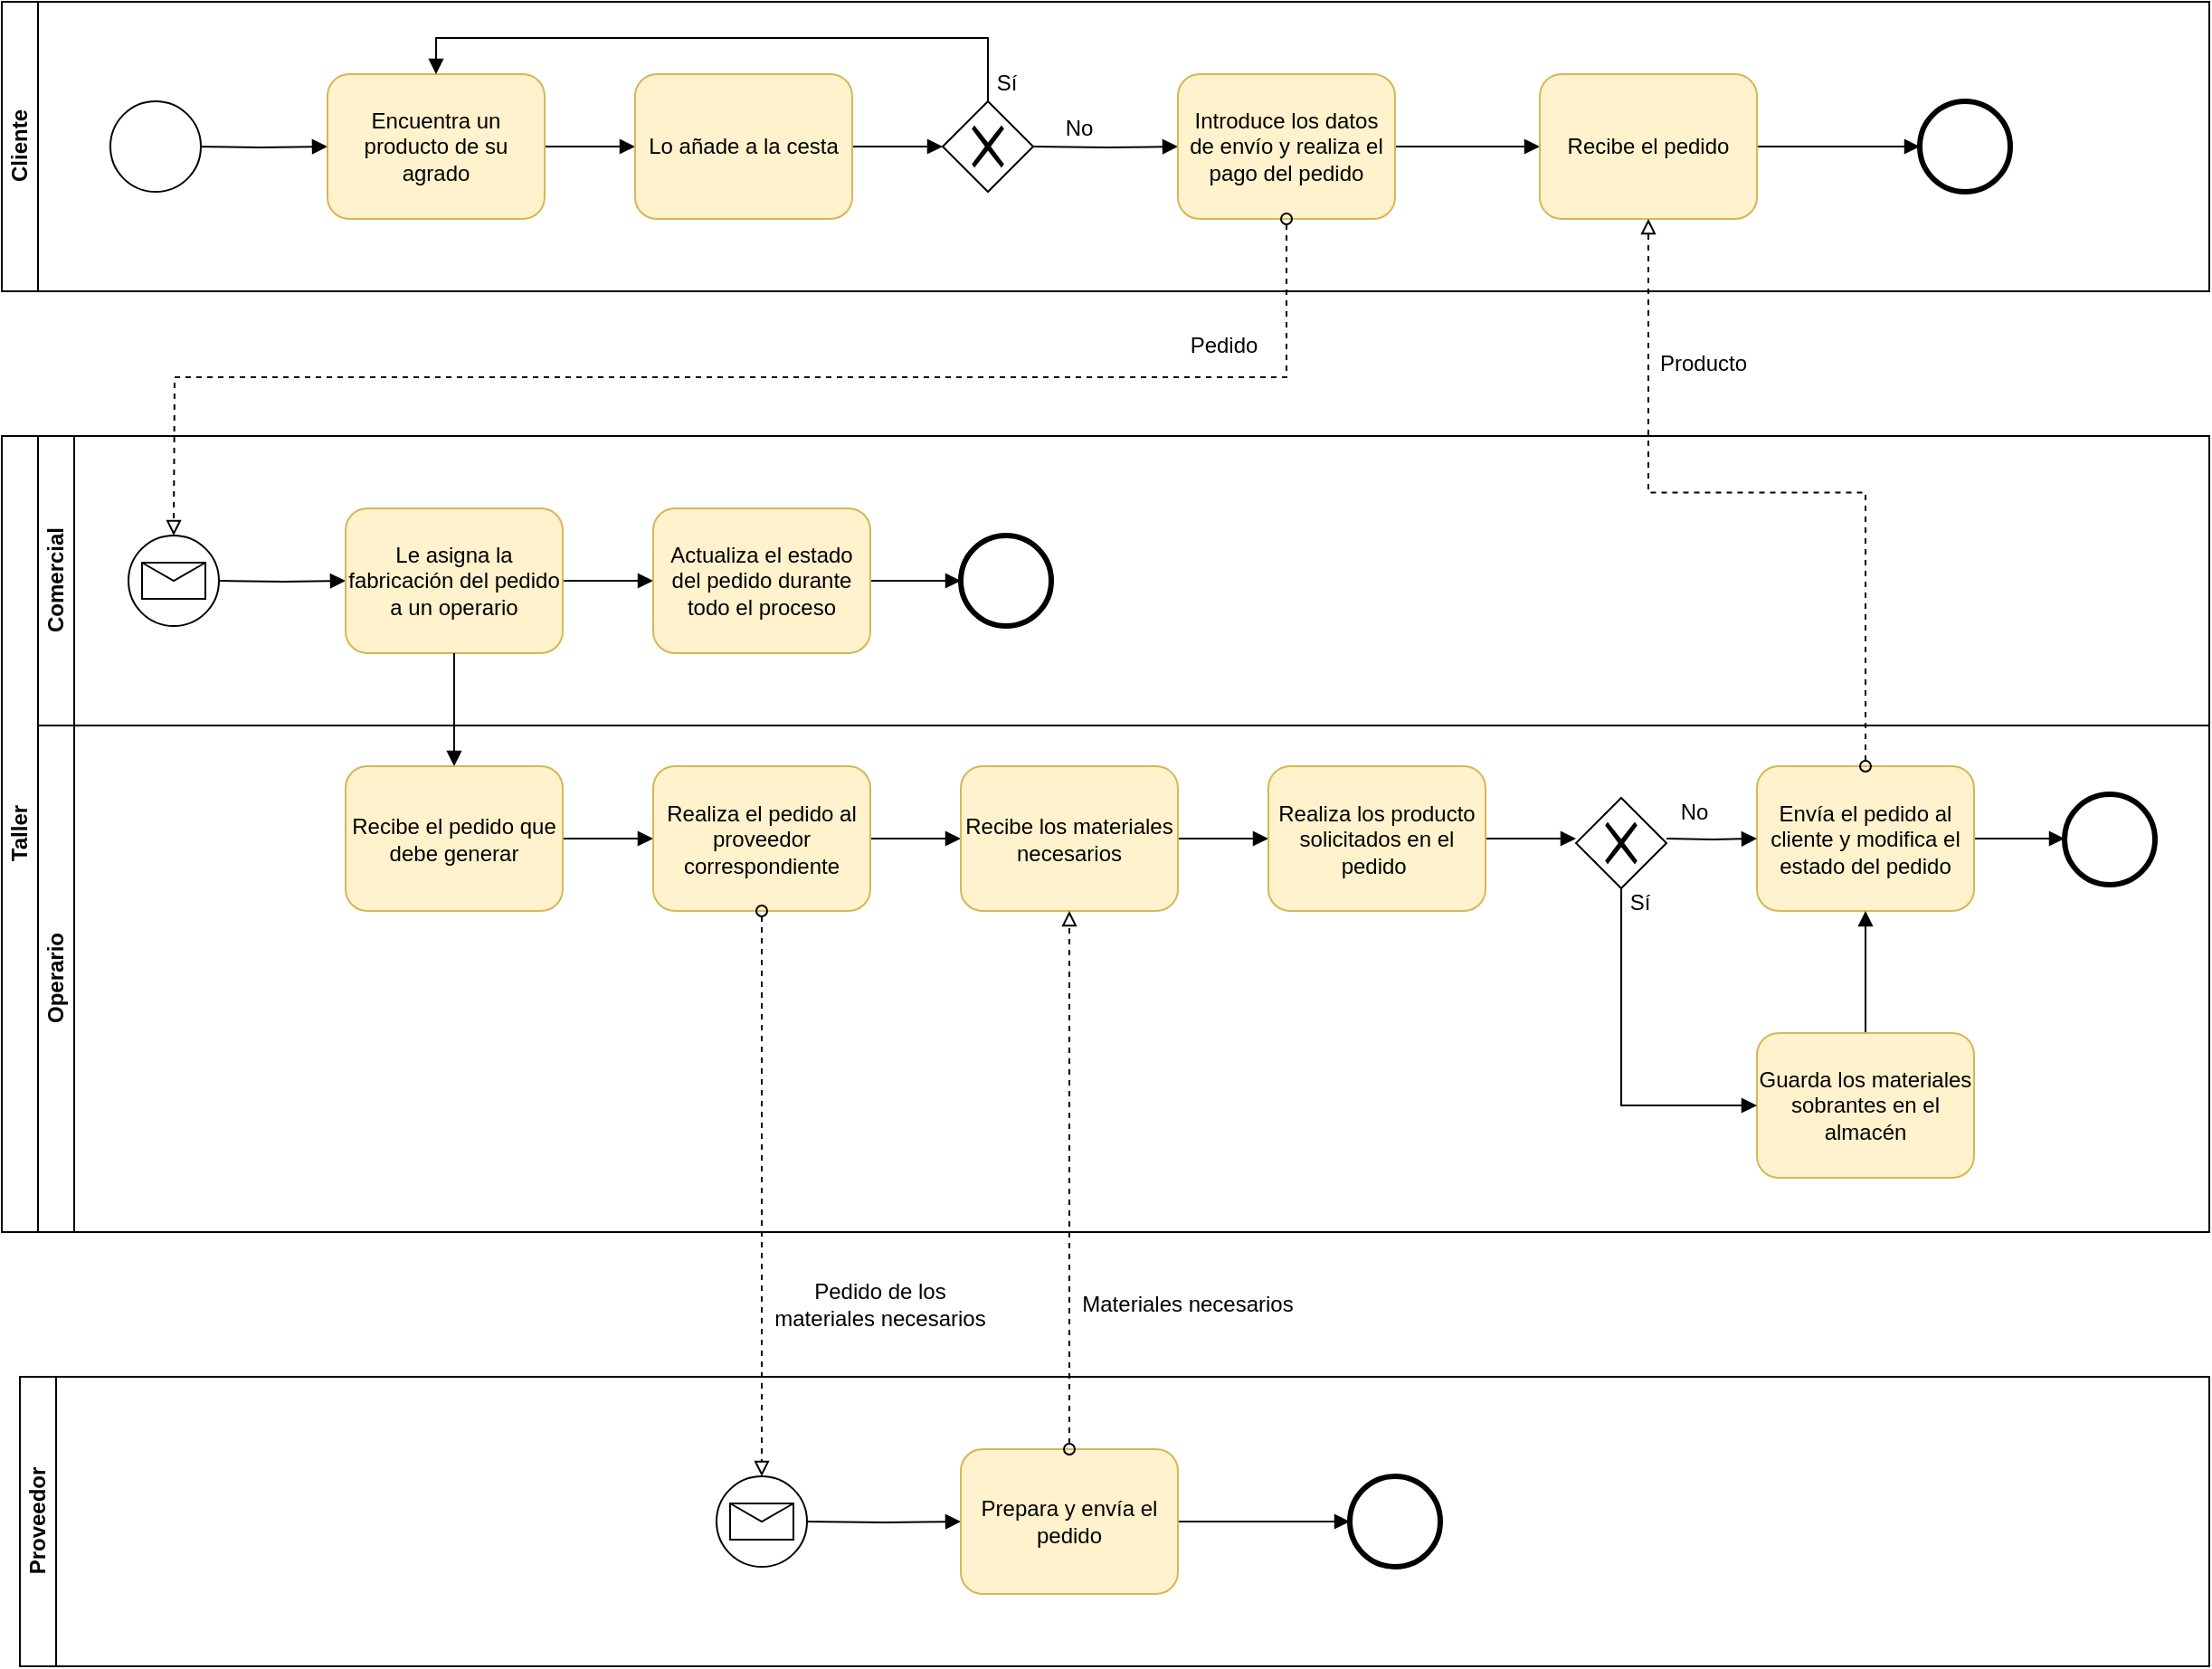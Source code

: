 <mxfile version="13.9.2" type="device"><diagram id="w4eCD6tEJIgjpthErxA5" name="Page-1"><mxGraphModel dx="2031" dy="1061" grid="1" gridSize="10" guides="1" tooltips="1" connect="1" arrows="1" fold="1" page="1" pageScale="1" pageWidth="827" pageHeight="1169" math="0" shadow="0"><root><mxCell id="0"/><mxCell id="1" parent="0"/><mxCell id="1DwKdxyiWncVUA9AZRH3-2" value="Cliente" style="swimlane;html=1;horizontal=0;startSize=20;" parent="1" vertex="1"><mxGeometry x="40" y="40" width="1220" height="160" as="geometry"/></mxCell><mxCell id="1DwKdxyiWncVUA9AZRH3-5" style="edgeStyle=orthogonalEdgeStyle;rounded=0;orthogonalLoop=1;jettySize=auto;html=1;exitX=1;exitY=0.5;exitDx=0;exitDy=0;entryX=0;entryY=0.5;entryDx=0;entryDy=0;endArrow=block;endFill=1;" parent="1DwKdxyiWncVUA9AZRH3-2" target="1DwKdxyiWncVUA9AZRH3-4" edge="1"><mxGeometry relative="1" as="geometry"><mxPoint x="105" y="80" as="sourcePoint"/></mxGeometry></mxCell><mxCell id="1DwKdxyiWncVUA9AZRH3-7" style="edgeStyle=orthogonalEdgeStyle;rounded=0;orthogonalLoop=1;jettySize=auto;html=1;exitX=1;exitY=0.5;exitDx=0;exitDy=0;entryX=0;entryY=0.5;entryDx=0;entryDy=0;endArrow=block;endFill=1;" parent="1DwKdxyiWncVUA9AZRH3-2" source="1DwKdxyiWncVUA9AZRH3-4" target="1DwKdxyiWncVUA9AZRH3-6" edge="1"><mxGeometry relative="1" as="geometry"/></mxCell><mxCell id="1DwKdxyiWncVUA9AZRH3-4" value="Encuentra un producto de su agrado" style="shape=ext;rounded=1;html=1;whiteSpace=wrap;fillColor=#fff2cc;strokeColor=#d6b656;" parent="1DwKdxyiWncVUA9AZRH3-2" vertex="1"><mxGeometry x="180" y="40" width="120" height="80" as="geometry"/></mxCell><mxCell id="1DwKdxyiWncVUA9AZRH3-11" style="edgeStyle=orthogonalEdgeStyle;rounded=0;orthogonalLoop=1;jettySize=auto;html=1;exitX=1;exitY=0.5;exitDx=0;exitDy=0;entryX=0;entryY=0.5;entryDx=0;entryDy=0;endArrow=block;endFill=1;" parent="1DwKdxyiWncVUA9AZRH3-2" source="1DwKdxyiWncVUA9AZRH3-6" edge="1"><mxGeometry relative="1" as="geometry"><mxPoint x="520" y="80" as="targetPoint"/></mxGeometry></mxCell><mxCell id="1DwKdxyiWncVUA9AZRH3-6" value="Lo añade a la cesta" style="shape=ext;rounded=1;html=1;whiteSpace=wrap;fillColor=#fff2cc;strokeColor=#d6b656;" parent="1DwKdxyiWncVUA9AZRH3-2" vertex="1"><mxGeometry x="350" y="40" width="120" height="80" as="geometry"/></mxCell><mxCell id="1DwKdxyiWncVUA9AZRH3-9" style="edgeStyle=orthogonalEdgeStyle;rounded=0;orthogonalLoop=1;jettySize=auto;html=1;exitX=0.5;exitY=0;exitDx=0;exitDy=0;entryX=0.5;entryY=0;entryDx=0;entryDy=0;endArrow=block;endFill=1;" parent="1DwKdxyiWncVUA9AZRH3-2" source="z5OS3rkgXVBL79Bc8nVa-2" target="1DwKdxyiWncVUA9AZRH3-4" edge="1"><mxGeometry relative="1" as="geometry"><Array as="points"><mxPoint x="545" y="20"/><mxPoint x="240" y="20"/></Array><mxPoint x="545" y="55" as="sourcePoint"/></mxGeometry></mxCell><mxCell id="1DwKdxyiWncVUA9AZRH3-13" style="edgeStyle=orthogonalEdgeStyle;rounded=0;orthogonalLoop=1;jettySize=auto;html=1;exitX=1;exitY=0.5;exitDx=0;exitDy=0;entryX=0;entryY=0.5;entryDx=0;entryDy=0;endArrow=block;endFill=1;" parent="1DwKdxyiWncVUA9AZRH3-2" target="1DwKdxyiWncVUA9AZRH3-12" edge="1"><mxGeometry relative="1" as="geometry"><mxPoint x="570" y="80" as="sourcePoint"/></mxGeometry></mxCell><mxCell id="1DwKdxyiWncVUA9AZRH3-10" value="Sí" style="text;html=1;align=center;verticalAlign=middle;resizable=0;points=[];autosize=1;" parent="1DwKdxyiWncVUA9AZRH3-2" vertex="1"><mxGeometry x="540" y="35" width="30" height="20" as="geometry"/></mxCell><mxCell id="1DwKdxyiWncVUA9AZRH3-15" style="edgeStyle=orthogonalEdgeStyle;rounded=0;orthogonalLoop=1;jettySize=auto;html=1;exitX=1;exitY=0.5;exitDx=0;exitDy=0;entryX=0;entryY=0.5;entryDx=0;entryDy=0;endArrow=block;endFill=1;" parent="1DwKdxyiWncVUA9AZRH3-2" source="1DwKdxyiWncVUA9AZRH3-12" target="1DwKdxyiWncVUA9AZRH3-14" edge="1"><mxGeometry relative="1" as="geometry"/></mxCell><mxCell id="1DwKdxyiWncVUA9AZRH3-12" value="Introduce los datos de envío y realiza el pago del pedido" style="shape=ext;rounded=1;html=1;whiteSpace=wrap;fillColor=#fff2cc;strokeColor=#d6b656;" parent="1DwKdxyiWncVUA9AZRH3-2" vertex="1"><mxGeometry x="650" y="40" width="120" height="80" as="geometry"/></mxCell><mxCell id="1DwKdxyiWncVUA9AZRH3-17" style="edgeStyle=orthogonalEdgeStyle;rounded=0;orthogonalLoop=1;jettySize=auto;html=1;exitX=1;exitY=0.5;exitDx=0;exitDy=0;entryX=0;entryY=0.5;entryDx=0;entryDy=0;endArrow=block;endFill=1;" parent="1DwKdxyiWncVUA9AZRH3-2" source="1DwKdxyiWncVUA9AZRH3-14" edge="1"><mxGeometry relative="1" as="geometry"><mxPoint x="1060" y="80" as="targetPoint"/></mxGeometry></mxCell><mxCell id="1DwKdxyiWncVUA9AZRH3-14" value="Recibe el pedido" style="shape=ext;rounded=1;html=1;whiteSpace=wrap;fillColor=#fff2cc;strokeColor=#d6b656;" parent="1DwKdxyiWncVUA9AZRH3-2" vertex="1"><mxGeometry x="850" y="40" width="120" height="80" as="geometry"/></mxCell><mxCell id="1DwKdxyiWncVUA9AZRH3-33" value="No" style="text;html=1;align=center;verticalAlign=middle;resizable=0;points=[];autosize=1;" parent="1DwKdxyiWncVUA9AZRH3-2" vertex="1"><mxGeometry x="580" y="60" width="30" height="20" as="geometry"/></mxCell><mxCell id="z5OS3rkgXVBL79Bc8nVa-1" value="" style="shape=mxgraph.bpmn.shape;html=1;verticalLabelPosition=bottom;labelBackgroundColor=#ffffff;verticalAlign=top;align=center;perimeter=ellipsePerimeter;outlineConnect=0;outline=standard;symbol=general;" vertex="1" parent="1DwKdxyiWncVUA9AZRH3-2"><mxGeometry x="60" y="55" width="50" height="50" as="geometry"/></mxCell><mxCell id="z5OS3rkgXVBL79Bc8nVa-2" value="" style="shape=mxgraph.bpmn.shape;html=1;verticalLabelPosition=bottom;labelBackgroundColor=#ffffff;verticalAlign=top;align=center;perimeter=rhombusPerimeter;background=gateway;outlineConnect=0;outline=none;symbol=exclusiveGw;" vertex="1" parent="1DwKdxyiWncVUA9AZRH3-2"><mxGeometry x="520" y="55" width="50" height="50" as="geometry"/></mxCell><mxCell id="z5OS3rkgXVBL79Bc8nVa-3" value="" style="shape=mxgraph.bpmn.shape;html=1;verticalLabelPosition=bottom;labelBackgroundColor=#ffffff;verticalAlign=top;align=center;perimeter=ellipsePerimeter;outlineConnect=0;outline=end;symbol=general;" vertex="1" parent="1DwKdxyiWncVUA9AZRH3-2"><mxGeometry x="1060" y="55" width="50" height="50" as="geometry"/></mxCell><mxCell id="1DwKdxyiWncVUA9AZRH3-19" value="Taller" style="swimlane;html=1;childLayout=stackLayout;resizeParent=1;resizeParentMax=0;horizontal=0;startSize=20;horizontalStack=0;" parent="1" vertex="1"><mxGeometry x="40" y="280" width="1220" height="440" as="geometry"/></mxCell><mxCell id="1DwKdxyiWncVUA9AZRH3-20" value="Comercial" style="swimlane;html=1;startSize=20;horizontal=0;" parent="1DwKdxyiWncVUA9AZRH3-19" vertex="1"><mxGeometry x="20" width="1200" height="160" as="geometry"/></mxCell><mxCell id="1DwKdxyiWncVUA9AZRH3-27" style="edgeStyle=orthogonalEdgeStyle;rounded=0;orthogonalLoop=1;jettySize=auto;html=1;exitX=1;exitY=0.5;exitDx=0;exitDy=0;entryX=0;entryY=0.5;entryDx=0;entryDy=0;endArrow=block;endFill=1;" parent="1DwKdxyiWncVUA9AZRH3-20" target="1DwKdxyiWncVUA9AZRH3-26" edge="1"><mxGeometry relative="1" as="geometry"><mxPoint x="100" y="80" as="sourcePoint"/></mxGeometry></mxCell><mxCell id="1DwKdxyiWncVUA9AZRH3-29" style="edgeStyle=orthogonalEdgeStyle;rounded=0;orthogonalLoop=1;jettySize=auto;html=1;exitX=1;exitY=0.5;exitDx=0;exitDy=0;entryX=0;entryY=0.5;entryDx=0;entryDy=0;endArrow=block;endFill=1;" parent="1DwKdxyiWncVUA9AZRH3-20" source="1DwKdxyiWncVUA9AZRH3-26" target="1DwKdxyiWncVUA9AZRH3-28" edge="1"><mxGeometry relative="1" as="geometry"/></mxCell><mxCell id="1DwKdxyiWncVUA9AZRH3-26" value="Le asigna la fabricación del pedido a un operario" style="shape=ext;rounded=1;html=1;whiteSpace=wrap;fillColor=#fff2cc;strokeColor=#d6b656;" parent="1DwKdxyiWncVUA9AZRH3-20" vertex="1"><mxGeometry x="170" y="40" width="120" height="80" as="geometry"/></mxCell><mxCell id="1DwKdxyiWncVUA9AZRH3-31" style="edgeStyle=orthogonalEdgeStyle;rounded=0;orthogonalLoop=1;jettySize=auto;html=1;exitX=1;exitY=0.5;exitDx=0;exitDy=0;entryX=0;entryY=0.5;entryDx=0;entryDy=0;endArrow=block;endFill=1;" parent="1DwKdxyiWncVUA9AZRH3-20" source="1DwKdxyiWncVUA9AZRH3-28" edge="1"><mxGeometry relative="1" as="geometry"><mxPoint x="510" y="80" as="targetPoint"/></mxGeometry></mxCell><mxCell id="1DwKdxyiWncVUA9AZRH3-28" value="Actualiza el estado del pedido durante todo el proceso" style="shape=ext;rounded=1;html=1;whiteSpace=wrap;fillColor=#fff2cc;strokeColor=#d6b656;" parent="1DwKdxyiWncVUA9AZRH3-20" vertex="1"><mxGeometry x="340" y="40" width="120" height="80" as="geometry"/></mxCell><mxCell id="z5OS3rkgXVBL79Bc8nVa-4" value="" style="shape=mxgraph.bpmn.shape;html=1;verticalLabelPosition=bottom;labelBackgroundColor=#ffffff;verticalAlign=top;align=center;perimeter=ellipsePerimeter;outlineConnect=0;outline=standard;symbol=message;" vertex="1" parent="1DwKdxyiWncVUA9AZRH3-20"><mxGeometry x="50" y="55" width="50" height="50" as="geometry"/></mxCell><mxCell id="z5OS3rkgXVBL79Bc8nVa-5" value="" style="shape=mxgraph.bpmn.shape;html=1;verticalLabelPosition=bottom;labelBackgroundColor=#ffffff;verticalAlign=top;align=center;perimeter=ellipsePerimeter;outlineConnect=0;outline=end;symbol=general;" vertex="1" parent="1DwKdxyiWncVUA9AZRH3-20"><mxGeometry x="510" y="55" width="50" height="50" as="geometry"/></mxCell><mxCell id="1DwKdxyiWncVUA9AZRH3-47" style="edgeStyle=orthogonalEdgeStyle;rounded=0;orthogonalLoop=1;jettySize=auto;html=1;exitX=0.5;exitY=1;exitDx=0;exitDy=0;entryX=0.5;entryY=0;entryDx=0;entryDy=0;endArrow=block;endFill=1;" parent="1DwKdxyiWncVUA9AZRH3-19" source="1DwKdxyiWncVUA9AZRH3-26" target="1DwKdxyiWncVUA9AZRH3-32" edge="1"><mxGeometry relative="1" as="geometry"/></mxCell><mxCell id="1DwKdxyiWncVUA9AZRH3-21" value="Operario" style="swimlane;html=1;startSize=20;horizontal=0;" parent="1DwKdxyiWncVUA9AZRH3-19" vertex="1"><mxGeometry x="20" y="160" width="1200" height="280" as="geometry"/></mxCell><mxCell id="1DwKdxyiWncVUA9AZRH3-36" style="edgeStyle=orthogonalEdgeStyle;rounded=0;orthogonalLoop=1;jettySize=auto;html=1;exitX=1;exitY=0.5;exitDx=0;exitDy=0;entryX=0;entryY=0.5;entryDx=0;entryDy=0;endArrow=block;endFill=1;" parent="1DwKdxyiWncVUA9AZRH3-21" source="1DwKdxyiWncVUA9AZRH3-32" target="1DwKdxyiWncVUA9AZRH3-34" edge="1"><mxGeometry relative="1" as="geometry"/></mxCell><mxCell id="1DwKdxyiWncVUA9AZRH3-32" value="Recibe el pedido que debe generar" style="shape=ext;rounded=1;html=1;whiteSpace=wrap;fillColor=#fff2cc;strokeColor=#d6b656;" parent="1DwKdxyiWncVUA9AZRH3-21" vertex="1"><mxGeometry x="170" y="22.5" width="120" height="80" as="geometry"/></mxCell><mxCell id="1DwKdxyiWncVUA9AZRH3-37" style="edgeStyle=orthogonalEdgeStyle;rounded=0;orthogonalLoop=1;jettySize=auto;html=1;exitX=1;exitY=0.5;exitDx=0;exitDy=0;entryX=0;entryY=0.5;entryDx=0;entryDy=0;endArrow=block;endFill=1;" parent="1DwKdxyiWncVUA9AZRH3-21" source="1DwKdxyiWncVUA9AZRH3-34" target="1DwKdxyiWncVUA9AZRH3-38" edge="1"><mxGeometry relative="1" as="geometry"><mxPoint x="510" y="62.5" as="targetPoint"/></mxGeometry></mxCell><mxCell id="1DwKdxyiWncVUA9AZRH3-34" value="Realiza el pedido al proveedor correspondiente" style="shape=ext;rounded=1;html=1;whiteSpace=wrap;fillColor=#fff2cc;strokeColor=#d6b656;" parent="1DwKdxyiWncVUA9AZRH3-21" vertex="1"><mxGeometry x="340" y="22.5" width="120" height="80" as="geometry"/></mxCell><mxCell id="1DwKdxyiWncVUA9AZRH3-45" style="edgeStyle=orthogonalEdgeStyle;rounded=0;orthogonalLoop=1;jettySize=auto;html=1;exitX=1;exitY=0.5;exitDx=0;exitDy=0;entryX=0;entryY=0.5;entryDx=0;entryDy=0;endArrow=block;endFill=1;" parent="1DwKdxyiWncVUA9AZRH3-21" source="1DwKdxyiWncVUA9AZRH3-38" target="1DwKdxyiWncVUA9AZRH3-39" edge="1"><mxGeometry relative="1" as="geometry"/></mxCell><mxCell id="1DwKdxyiWncVUA9AZRH3-38" value="Recibe los materiales necesarios" style="shape=ext;rounded=1;html=1;whiteSpace=wrap;fillColor=#fff2cc;strokeColor=#d6b656;" parent="1DwKdxyiWncVUA9AZRH3-21" vertex="1"><mxGeometry x="510" y="22.5" width="120" height="80" as="geometry"/></mxCell><mxCell id="1DwKdxyiWncVUA9AZRH3-55" style="edgeStyle=orthogonalEdgeStyle;rounded=0;orthogonalLoop=1;jettySize=auto;html=1;exitX=1;exitY=0.5;exitDx=0;exitDy=0;entryX=0;entryY=0.5;entryDx=0;entryDy=0;endArrow=block;endFill=1;" parent="1DwKdxyiWncVUA9AZRH3-21" source="1DwKdxyiWncVUA9AZRH3-39" edge="1"><mxGeometry relative="1" as="geometry"><mxPoint x="850" y="62.5" as="targetPoint"/></mxGeometry></mxCell><mxCell id="1DwKdxyiWncVUA9AZRH3-39" value="Realiza los producto solicitados en el pedido&amp;nbsp;" style="shape=ext;rounded=1;html=1;whiteSpace=wrap;fillColor=#fff2cc;strokeColor=#d6b656;" parent="1DwKdxyiWncVUA9AZRH3-21" vertex="1"><mxGeometry x="680" y="22.5" width="120" height="80" as="geometry"/></mxCell><mxCell id="1DwKdxyiWncVUA9AZRH3-43" style="edgeStyle=orthogonalEdgeStyle;rounded=0;orthogonalLoop=1;jettySize=auto;html=1;exitX=1;exitY=0.5;exitDx=0;exitDy=0;entryX=0;entryY=0.5;entryDx=0;entryDy=0;endArrow=block;endFill=1;" parent="1DwKdxyiWncVUA9AZRH3-21" source="1DwKdxyiWncVUA9AZRH3-40" edge="1"><mxGeometry relative="1" as="geometry"><mxPoint x="1120" y="62.5" as="targetPoint"/></mxGeometry></mxCell><mxCell id="1DwKdxyiWncVUA9AZRH3-40" value="Envía el pedido al cliente y modifica el estado del pedido" style="shape=ext;rounded=1;html=1;whiteSpace=wrap;fillColor=#fff2cc;strokeColor=#d6b656;" parent="1DwKdxyiWncVUA9AZRH3-21" vertex="1"><mxGeometry x="950" y="22.5" width="120" height="80" as="geometry"/></mxCell><mxCell id="1DwKdxyiWncVUA9AZRH3-56" style="edgeStyle=orthogonalEdgeStyle;rounded=0;orthogonalLoop=1;jettySize=auto;html=1;exitX=1;exitY=0.5;exitDx=0;exitDy=0;entryX=0;entryY=0.5;entryDx=0;entryDy=0;endArrow=block;endFill=1;" parent="1DwKdxyiWncVUA9AZRH3-21" target="1DwKdxyiWncVUA9AZRH3-40" edge="1"><mxGeometry relative="1" as="geometry"><mxPoint x="900" y="62.5" as="sourcePoint"/></mxGeometry></mxCell><mxCell id="1DwKdxyiWncVUA9AZRH3-60" value="Sí" style="text;html=1;align=center;verticalAlign=middle;resizable=0;points=[];autosize=1;" parent="1DwKdxyiWncVUA9AZRH3-21" vertex="1"><mxGeometry x="870" y="87.5" width="30" height="20" as="geometry"/></mxCell><mxCell id="1DwKdxyiWncVUA9AZRH3-61" value="No" style="text;html=1;align=center;verticalAlign=middle;resizable=0;points=[];autosize=1;" parent="1DwKdxyiWncVUA9AZRH3-21" vertex="1"><mxGeometry x="900" y="37.5" width="30" height="20" as="geometry"/></mxCell><mxCell id="1DwKdxyiWncVUA9AZRH3-84" style="edgeStyle=orthogonalEdgeStyle;rounded=0;orthogonalLoop=1;jettySize=auto;html=1;exitX=0.5;exitY=0;exitDx=0;exitDy=0;entryX=0.5;entryY=1;entryDx=0;entryDy=0;startArrow=none;startFill=0;endArrow=block;endFill=1;" parent="1DwKdxyiWncVUA9AZRH3-21" source="1DwKdxyiWncVUA9AZRH3-57" target="1DwKdxyiWncVUA9AZRH3-40" edge="1"><mxGeometry relative="1" as="geometry"/></mxCell><mxCell id="1DwKdxyiWncVUA9AZRH3-57" value="Guarda los materiales sobrantes en el almacén" style="shape=ext;rounded=1;html=1;whiteSpace=wrap;fillColor=#fff2cc;strokeColor=#d6b656;" parent="1DwKdxyiWncVUA9AZRH3-21" vertex="1"><mxGeometry x="950" y="170" width="120" height="80" as="geometry"/></mxCell><mxCell id="1DwKdxyiWncVUA9AZRH3-83" style="edgeStyle=orthogonalEdgeStyle;rounded=0;orthogonalLoop=1;jettySize=auto;html=1;exitX=0.5;exitY=1;exitDx=0;exitDy=0;entryX=0;entryY=0.5;entryDx=0;entryDy=0;startArrow=none;startFill=0;endArrow=block;endFill=1;" parent="1DwKdxyiWncVUA9AZRH3-21" source="z5OS3rkgXVBL79Bc8nVa-6" target="1DwKdxyiWncVUA9AZRH3-57" edge="1"><mxGeometry relative="1" as="geometry"><mxPoint x="875" y="87.5" as="sourcePoint"/></mxGeometry></mxCell><mxCell id="z5OS3rkgXVBL79Bc8nVa-6" value="" style="shape=mxgraph.bpmn.shape;html=1;verticalLabelPosition=bottom;labelBackgroundColor=#ffffff;verticalAlign=top;align=center;perimeter=rhombusPerimeter;background=gateway;outlineConnect=0;outline=none;symbol=exclusiveGw;" vertex="1" parent="1DwKdxyiWncVUA9AZRH3-21"><mxGeometry x="850" y="40" width="50" height="50" as="geometry"/></mxCell><mxCell id="z5OS3rkgXVBL79Bc8nVa-7" value="" style="shape=mxgraph.bpmn.shape;html=1;verticalLabelPosition=bottom;labelBackgroundColor=#ffffff;verticalAlign=top;align=center;perimeter=ellipsePerimeter;outlineConnect=0;outline=end;symbol=general;" vertex="1" parent="1DwKdxyiWncVUA9AZRH3-21"><mxGeometry x="1120" y="38" width="50" height="50" as="geometry"/></mxCell><mxCell id="1DwKdxyiWncVUA9AZRH3-48" value="Proveedor" style="swimlane;html=1;horizontal=0;startSize=20;" parent="1" vertex="1"><mxGeometry x="50" y="800" width="1210" height="160" as="geometry"/></mxCell><mxCell id="1DwKdxyiWncVUA9AZRH3-52" style="edgeStyle=orthogonalEdgeStyle;rounded=0;orthogonalLoop=1;jettySize=auto;html=1;exitX=1;exitY=0.5;exitDx=0;exitDy=0;entryX=0;entryY=0.5;entryDx=0;entryDy=0;endArrow=block;endFill=1;" parent="1DwKdxyiWncVUA9AZRH3-48" target="1DwKdxyiWncVUA9AZRH3-50" edge="1"><mxGeometry relative="1" as="geometry"><mxPoint x="435" y="80" as="sourcePoint"/></mxGeometry></mxCell><mxCell id="1DwKdxyiWncVUA9AZRH3-53" style="edgeStyle=orthogonalEdgeStyle;rounded=0;orthogonalLoop=1;jettySize=auto;html=1;exitX=1;exitY=0.5;exitDx=0;exitDy=0;entryX=0;entryY=0.5;entryDx=0;entryDy=0;endArrow=block;endFill=1;" parent="1DwKdxyiWncVUA9AZRH3-48" source="1DwKdxyiWncVUA9AZRH3-50" edge="1"><mxGeometry relative="1" as="geometry"><mxPoint x="735" y="80" as="targetPoint"/></mxGeometry></mxCell><mxCell id="1DwKdxyiWncVUA9AZRH3-50" value="Prepara y envía el pedido" style="shape=ext;rounded=1;html=1;whiteSpace=wrap;fillColor=#fff2cc;strokeColor=#d6b656;" parent="1DwKdxyiWncVUA9AZRH3-48" vertex="1"><mxGeometry x="520" y="40" width="120" height="80" as="geometry"/></mxCell><mxCell id="z5OS3rkgXVBL79Bc8nVa-8" value="" style="shape=mxgraph.bpmn.shape;html=1;verticalLabelPosition=bottom;labelBackgroundColor=#ffffff;verticalAlign=top;align=center;perimeter=ellipsePerimeter;outlineConnect=0;outline=standard;symbol=message;" vertex="1" parent="1DwKdxyiWncVUA9AZRH3-48"><mxGeometry x="385" y="55" width="50" height="50" as="geometry"/></mxCell><mxCell id="z5OS3rkgXVBL79Bc8nVa-9" value="" style="shape=mxgraph.bpmn.shape;html=1;verticalLabelPosition=bottom;labelBackgroundColor=#ffffff;verticalAlign=top;align=center;perimeter=ellipsePerimeter;outlineConnect=0;outline=end;symbol=general;" vertex="1" parent="1DwKdxyiWncVUA9AZRH3-48"><mxGeometry x="735" y="55" width="50" height="50" as="geometry"/></mxCell><mxCell id="1DwKdxyiWncVUA9AZRH3-62" style="edgeStyle=orthogonalEdgeStyle;rounded=0;orthogonalLoop=1;jettySize=auto;html=1;exitX=0.5;exitY=1;exitDx=0;exitDy=0;entryX=0.5;entryY=0;entryDx=0;entryDy=0;endArrow=block;endFill=0;dashed=1;startArrow=oval;startFill=0;" parent="1" source="1DwKdxyiWncVUA9AZRH3-34" edge="1"><mxGeometry relative="1" as="geometry"><mxPoint x="460" y="855" as="targetPoint"/></mxGeometry></mxCell><mxCell id="1DwKdxyiWncVUA9AZRH3-63" style="edgeStyle=orthogonalEdgeStyle;rounded=0;orthogonalLoop=1;jettySize=auto;html=1;exitX=0.5;exitY=0;exitDx=0;exitDy=0;entryX=0.5;entryY=1;entryDx=0;entryDy=0;endArrow=block;endFill=0;dashed=1;startArrow=oval;startFill=0;" parent="1" source="1DwKdxyiWncVUA9AZRH3-50" target="1DwKdxyiWncVUA9AZRH3-38" edge="1"><mxGeometry relative="1" as="geometry"><mxPoint x="630" y="682" as="targetPoint"/></mxGeometry></mxCell><mxCell id="1DwKdxyiWncVUA9AZRH3-65" style="edgeStyle=orthogonalEdgeStyle;rounded=0;orthogonalLoop=1;jettySize=auto;html=1;exitX=0.5;exitY=1;exitDx=0;exitDy=0;entryX=0.5;entryY=0;entryDx=0;entryDy=0;endArrow=block;endFill=0;dashed=1;startArrow=oval;startFill=0;" parent="1" source="1DwKdxyiWncVUA9AZRH3-12" edge="1"><mxGeometry relative="1" as="geometry"><mxPoint x="135" y="335" as="targetPoint"/></mxGeometry></mxCell><mxCell id="1DwKdxyiWncVUA9AZRH3-85" style="edgeStyle=orthogonalEdgeStyle;rounded=0;orthogonalLoop=1;jettySize=auto;html=1;exitX=0.5;exitY=0;exitDx=0;exitDy=0;entryX=0.5;entryY=1;entryDx=0;entryDy=0;startArrow=oval;startFill=0;endArrow=block;endFill=0;dashed=1;" parent="1" source="1DwKdxyiWncVUA9AZRH3-40" target="1DwKdxyiWncVUA9AZRH3-14" edge="1"><mxGeometry relative="1" as="geometry"/></mxCell><mxCell id="1DwKdxyiWncVUA9AZRH3-86" value="Materiales necesarios" style="text;html=1;align=center;verticalAlign=middle;resizable=0;points=[];autosize=1;" parent="1" vertex="1"><mxGeometry x="630" y="750" width="130" height="20" as="geometry"/></mxCell><mxCell id="1DwKdxyiWncVUA9AZRH3-87" value="Pedido de los &lt;br&gt;materiales necesarios" style="text;html=1;align=center;verticalAlign=middle;resizable=0;points=[];autosize=1;" parent="1" vertex="1"><mxGeometry x="460" y="745" width="130" height="30" as="geometry"/></mxCell><mxCell id="1DwKdxyiWncVUA9AZRH3-88" value="Pedido" style="text;html=1;align=center;verticalAlign=middle;resizable=0;points=[];autosize=1;" parent="1" vertex="1"><mxGeometry x="690" y="220" width="50" height="20" as="geometry"/></mxCell><mxCell id="1DwKdxyiWncVUA9AZRH3-89" value="Producto" style="text;html=1;align=center;verticalAlign=middle;resizable=0;points=[];autosize=1;" parent="1" vertex="1"><mxGeometry x="950" y="230" width="60" height="20" as="geometry"/></mxCell></root></mxGraphModel></diagram></mxfile>